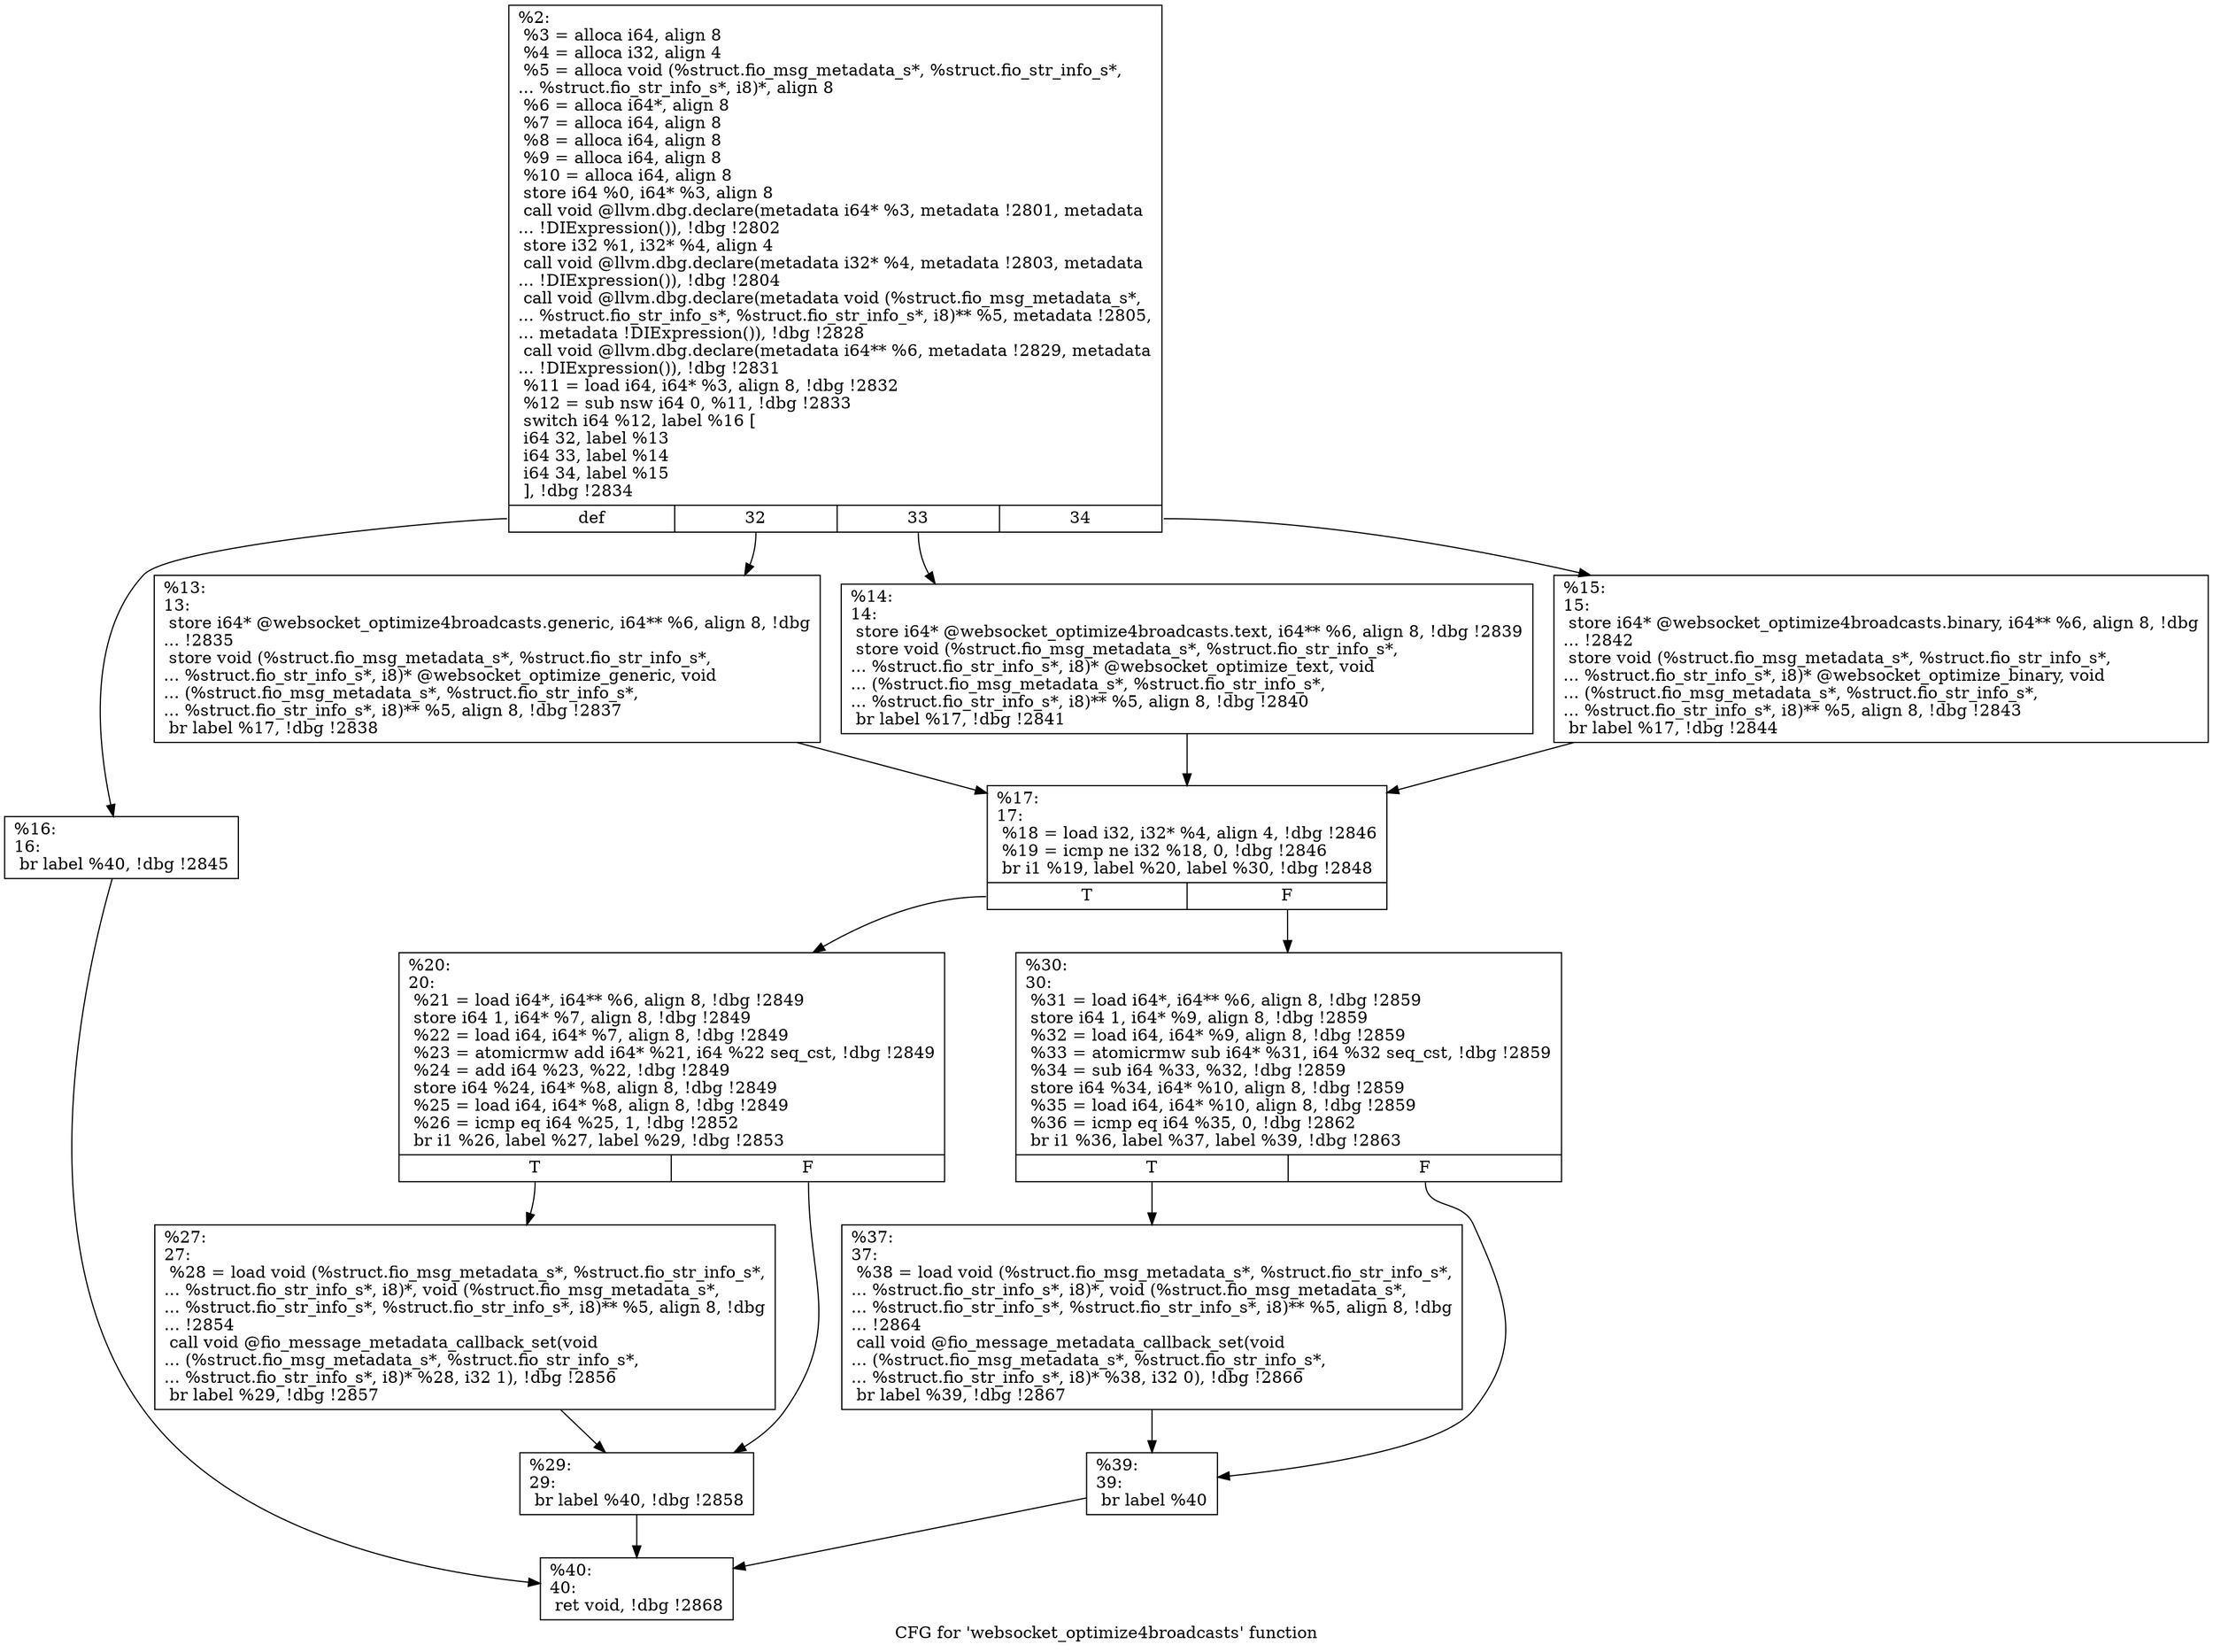 digraph "CFG for 'websocket_optimize4broadcasts' function" {
	label="CFG for 'websocket_optimize4broadcasts' function";

	Node0x556851ededb0 [shape=record,label="{%2:\l  %3 = alloca i64, align 8\l  %4 = alloca i32, align 4\l  %5 = alloca void (%struct.fio_msg_metadata_s*, %struct.fio_str_info_s*,\l... %struct.fio_str_info_s*, i8)*, align 8\l  %6 = alloca i64*, align 8\l  %7 = alloca i64, align 8\l  %8 = alloca i64, align 8\l  %9 = alloca i64, align 8\l  %10 = alloca i64, align 8\l  store i64 %0, i64* %3, align 8\l  call void @llvm.dbg.declare(metadata i64* %3, metadata !2801, metadata\l... !DIExpression()), !dbg !2802\l  store i32 %1, i32* %4, align 4\l  call void @llvm.dbg.declare(metadata i32* %4, metadata !2803, metadata\l... !DIExpression()), !dbg !2804\l  call void @llvm.dbg.declare(metadata void (%struct.fio_msg_metadata_s*,\l... %struct.fio_str_info_s*, %struct.fio_str_info_s*, i8)** %5, metadata !2805,\l... metadata !DIExpression()), !dbg !2828\l  call void @llvm.dbg.declare(metadata i64** %6, metadata !2829, metadata\l... !DIExpression()), !dbg !2831\l  %11 = load i64, i64* %3, align 8, !dbg !2832\l  %12 = sub nsw i64 0, %11, !dbg !2833\l  switch i64 %12, label %16 [\l    i64 32, label %13\l    i64 33, label %14\l    i64 34, label %15\l  ], !dbg !2834\l|{<s0>def|<s1>32|<s2>33|<s3>34}}"];
	Node0x556851ededb0:s0 -> Node0x556851edef50;
	Node0x556851ededb0:s1 -> Node0x556851edee60;
	Node0x556851ededb0:s2 -> Node0x556851edeeb0;
	Node0x556851ededb0:s3 -> Node0x556851edef00;
	Node0x556851edee60 [shape=record,label="{%13:\l13:                                               \l  store i64* @websocket_optimize4broadcasts.generic, i64** %6, align 8, !dbg\l... !2835\l  store void (%struct.fio_msg_metadata_s*, %struct.fio_str_info_s*,\l... %struct.fio_str_info_s*, i8)* @websocket_optimize_generic, void\l... (%struct.fio_msg_metadata_s*, %struct.fio_str_info_s*,\l... %struct.fio_str_info_s*, i8)** %5, align 8, !dbg !2837\l  br label %17, !dbg !2838\l}"];
	Node0x556851edee60 -> Node0x556851edefa0;
	Node0x556851edeeb0 [shape=record,label="{%14:\l14:                                               \l  store i64* @websocket_optimize4broadcasts.text, i64** %6, align 8, !dbg !2839\l  store void (%struct.fio_msg_metadata_s*, %struct.fio_str_info_s*,\l... %struct.fio_str_info_s*, i8)* @websocket_optimize_text, void\l... (%struct.fio_msg_metadata_s*, %struct.fio_str_info_s*,\l... %struct.fio_str_info_s*, i8)** %5, align 8, !dbg !2840\l  br label %17, !dbg !2841\l}"];
	Node0x556851edeeb0 -> Node0x556851edefa0;
	Node0x556851edef00 [shape=record,label="{%15:\l15:                                               \l  store i64* @websocket_optimize4broadcasts.binary, i64** %6, align 8, !dbg\l... !2842\l  store void (%struct.fio_msg_metadata_s*, %struct.fio_str_info_s*,\l... %struct.fio_str_info_s*, i8)* @websocket_optimize_binary, void\l... (%struct.fio_msg_metadata_s*, %struct.fio_str_info_s*,\l... %struct.fio_str_info_s*, i8)** %5, align 8, !dbg !2843\l  br label %17, !dbg !2844\l}"];
	Node0x556851edef00 -> Node0x556851edefa0;
	Node0x556851edef50 [shape=record,label="{%16:\l16:                                               \l  br label %40, !dbg !2845\l}"];
	Node0x556851edef50 -> Node0x556851edf1d0;
	Node0x556851edefa0 [shape=record,label="{%17:\l17:                                               \l  %18 = load i32, i32* %4, align 4, !dbg !2846\l  %19 = icmp ne i32 %18, 0, !dbg !2846\l  br i1 %19, label %20, label %30, !dbg !2848\l|{<s0>T|<s1>F}}"];
	Node0x556851edefa0:s0 -> Node0x556851edeff0;
	Node0x556851edefa0:s1 -> Node0x556851edf0e0;
	Node0x556851edeff0 [shape=record,label="{%20:\l20:                                               \l  %21 = load i64*, i64** %6, align 8, !dbg !2849\l  store i64 1, i64* %7, align 8, !dbg !2849\l  %22 = load i64, i64* %7, align 8, !dbg !2849\l  %23 = atomicrmw add i64* %21, i64 %22 seq_cst, !dbg !2849\l  %24 = add i64 %23, %22, !dbg !2849\l  store i64 %24, i64* %8, align 8, !dbg !2849\l  %25 = load i64, i64* %8, align 8, !dbg !2849\l  %26 = icmp eq i64 %25, 1, !dbg !2852\l  br i1 %26, label %27, label %29, !dbg !2853\l|{<s0>T|<s1>F}}"];
	Node0x556851edeff0:s0 -> Node0x556851edf040;
	Node0x556851edeff0:s1 -> Node0x556851edf090;
	Node0x556851edf040 [shape=record,label="{%27:\l27:                                               \l  %28 = load void (%struct.fio_msg_metadata_s*, %struct.fio_str_info_s*,\l... %struct.fio_str_info_s*, i8)*, void (%struct.fio_msg_metadata_s*,\l... %struct.fio_str_info_s*, %struct.fio_str_info_s*, i8)** %5, align 8, !dbg\l... !2854\l  call void @fio_message_metadata_callback_set(void\l... (%struct.fio_msg_metadata_s*, %struct.fio_str_info_s*,\l... %struct.fio_str_info_s*, i8)* %28, i32 1), !dbg !2856\l  br label %29, !dbg !2857\l}"];
	Node0x556851edf040 -> Node0x556851edf090;
	Node0x556851edf090 [shape=record,label="{%29:\l29:                                               \l  br label %40, !dbg !2858\l}"];
	Node0x556851edf090 -> Node0x556851edf1d0;
	Node0x556851edf0e0 [shape=record,label="{%30:\l30:                                               \l  %31 = load i64*, i64** %6, align 8, !dbg !2859\l  store i64 1, i64* %9, align 8, !dbg !2859\l  %32 = load i64, i64* %9, align 8, !dbg !2859\l  %33 = atomicrmw sub i64* %31, i64 %32 seq_cst, !dbg !2859\l  %34 = sub i64 %33, %32, !dbg !2859\l  store i64 %34, i64* %10, align 8, !dbg !2859\l  %35 = load i64, i64* %10, align 8, !dbg !2859\l  %36 = icmp eq i64 %35, 0, !dbg !2862\l  br i1 %36, label %37, label %39, !dbg !2863\l|{<s0>T|<s1>F}}"];
	Node0x556851edf0e0:s0 -> Node0x556851edf130;
	Node0x556851edf0e0:s1 -> Node0x556851edf180;
	Node0x556851edf130 [shape=record,label="{%37:\l37:                                               \l  %38 = load void (%struct.fio_msg_metadata_s*, %struct.fio_str_info_s*,\l... %struct.fio_str_info_s*, i8)*, void (%struct.fio_msg_metadata_s*,\l... %struct.fio_str_info_s*, %struct.fio_str_info_s*, i8)** %5, align 8, !dbg\l... !2864\l  call void @fio_message_metadata_callback_set(void\l... (%struct.fio_msg_metadata_s*, %struct.fio_str_info_s*,\l... %struct.fio_str_info_s*, i8)* %38, i32 0), !dbg !2866\l  br label %39, !dbg !2867\l}"];
	Node0x556851edf130 -> Node0x556851edf180;
	Node0x556851edf180 [shape=record,label="{%39:\l39:                                               \l  br label %40\l}"];
	Node0x556851edf180 -> Node0x556851edf1d0;
	Node0x556851edf1d0 [shape=record,label="{%40:\l40:                                               \l  ret void, !dbg !2868\l}"];
}
